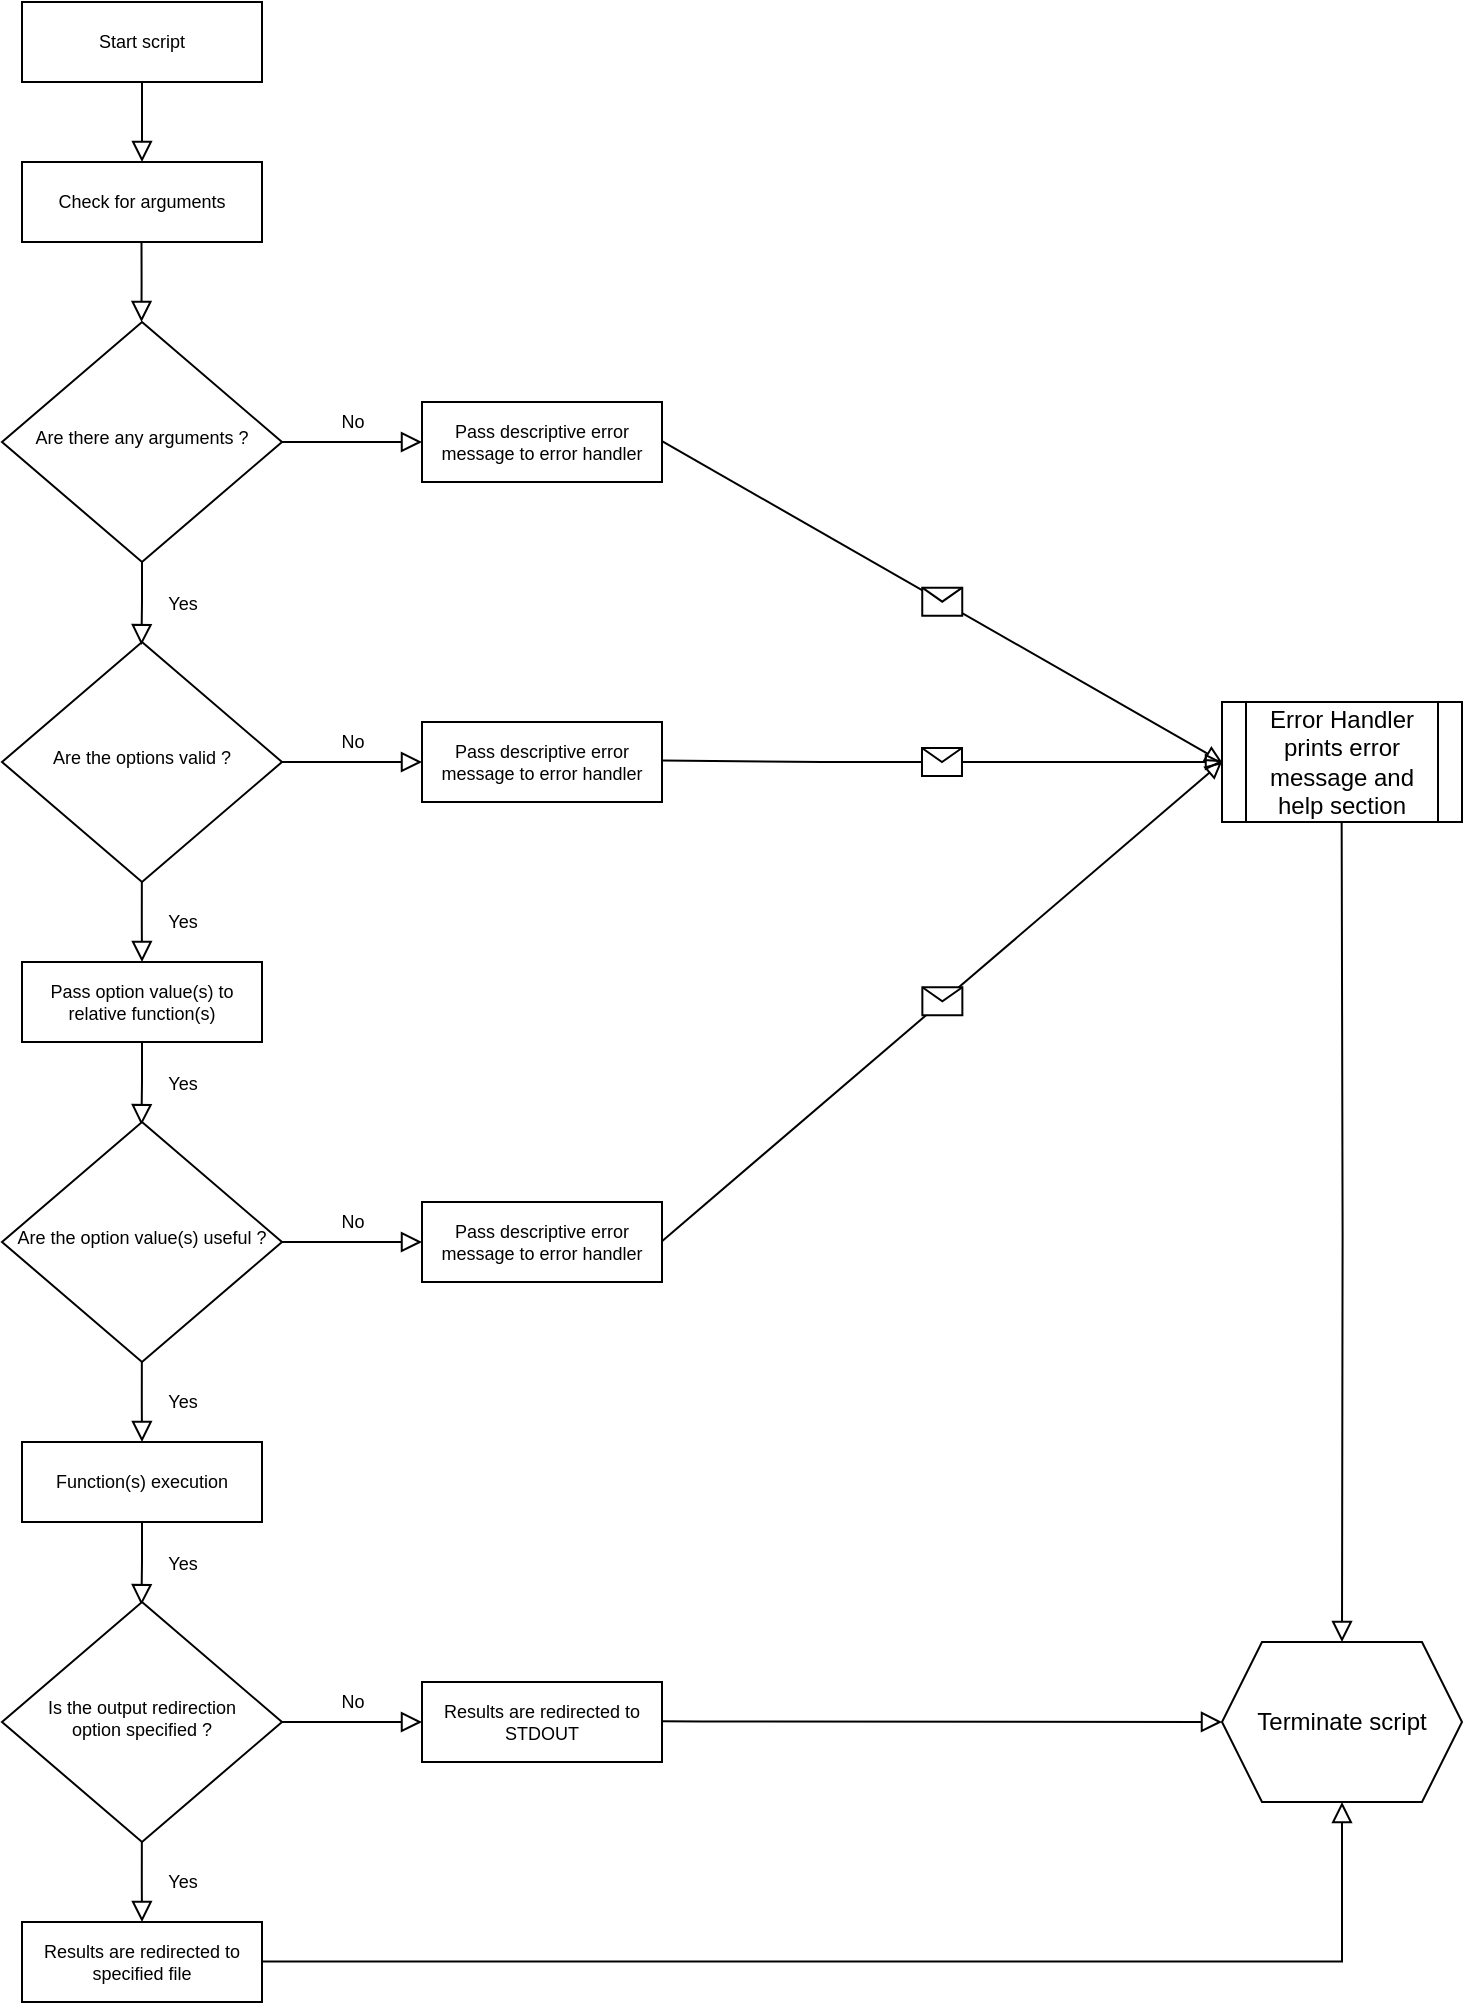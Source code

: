 <mxfile version="22.1.4" type="github">
  <diagram id="C5RBs43oDa-KdzZeNtuy" name="Page-1">
    <mxGraphModel dx="1283" dy="746" grid="1" gridSize="10" guides="1" tooltips="1" connect="1" arrows="1" fold="1" page="1" pageScale="1" pageWidth="827" pageHeight="1169" math="0" shadow="0">
      <root>
        <mxCell id="WIyWlLk6GJQsqaUBKTNV-0" />
        <mxCell id="WIyWlLk6GJQsqaUBKTNV-1" parent="WIyWlLk6GJQsqaUBKTNV-0" />
        <mxCell id="-prXKpCp32HvlWS0eABC-58" value="" style="group" vertex="1" connectable="0" parent="WIyWlLk6GJQsqaUBKTNV-1">
          <mxGeometry x="49" y="85" width="730" height="1000" as="geometry" />
        </mxCell>
        <mxCell id="WIyWlLk6GJQsqaUBKTNV-3" value="Start script" style="rounded=0;whiteSpace=wrap;html=1;fontSize=9;glass=0;strokeWidth=1;shadow=0;" parent="-prXKpCp32HvlWS0eABC-58" vertex="1">
          <mxGeometry x="10" width="120" height="40" as="geometry" />
        </mxCell>
        <mxCell id="WIyWlLk6GJQsqaUBKTNV-6" value="Are there any arguments ?" style="rhombus;whiteSpace=wrap;html=1;shadow=0;fontFamily=Helvetica;fontSize=9;align=center;strokeWidth=1;spacing=6;spacingTop=-4;" parent="-prXKpCp32HvlWS0eABC-58" vertex="1">
          <mxGeometry y="160" width="140" height="120" as="geometry" />
        </mxCell>
        <mxCell id="WIyWlLk6GJQsqaUBKTNV-7" value="Pass descriptive error message to error handler" style="rounded=0;whiteSpace=wrap;html=1;fontSize=9;glass=0;strokeWidth=1;shadow=0;" parent="-prXKpCp32HvlWS0eABC-58" vertex="1">
          <mxGeometry x="210" y="200" width="120" height="40" as="geometry" />
        </mxCell>
        <mxCell id="WIyWlLk6GJQsqaUBKTNV-5" value="No" style="edgeStyle=orthogonalEdgeStyle;rounded=0;html=1;jettySize=auto;orthogonalLoop=1;fontSize=9;endArrow=block;endFill=0;endSize=8;strokeWidth=1;shadow=0;labelBackgroundColor=none;exitX=1;exitY=0.5;exitDx=0;exitDy=0;" parent="-prXKpCp32HvlWS0eABC-58" source="WIyWlLk6GJQsqaUBKTNV-6" target="WIyWlLk6GJQsqaUBKTNV-7" edge="1">
          <mxGeometry y="10" relative="1" as="geometry">
            <mxPoint as="offset" />
            <mxPoint x="140.0" y="227.5" as="sourcePoint" />
          </mxGeometry>
        </mxCell>
        <mxCell id="-prXKpCp32HvlWS0eABC-0" value="Check for arguments" style="rounded=0;whiteSpace=wrap;html=1;fontSize=9;" vertex="1" parent="-prXKpCp32HvlWS0eABC-58">
          <mxGeometry x="10" y="80" width="120" height="40" as="geometry" />
        </mxCell>
        <mxCell id="WIyWlLk6GJQsqaUBKTNV-2" value="" style="rounded=0;html=1;jettySize=auto;orthogonalLoop=1;fontSize=9;endArrow=block;endFill=0;endSize=8;strokeWidth=1;shadow=0;labelBackgroundColor=none;edgeStyle=orthogonalEdgeStyle;entryX=0.5;entryY=0;entryDx=0;entryDy=0;" parent="-prXKpCp32HvlWS0eABC-58" source="WIyWlLk6GJQsqaUBKTNV-3" target="-prXKpCp32HvlWS0eABC-0" edge="1">
          <mxGeometry relative="1" as="geometry">
            <mxPoint x="70" y="100" as="targetPoint" />
          </mxGeometry>
        </mxCell>
        <mxCell id="-prXKpCp32HvlWS0eABC-3" value="" style="rounded=0;html=1;jettySize=auto;orthogonalLoop=1;fontSize=9;endArrow=block;endFill=0;endSize=8;strokeWidth=1;shadow=0;labelBackgroundColor=none;edgeStyle=orthogonalEdgeStyle;entryX=0.5;entryY=0;entryDx=0;entryDy=0;" edge="1" parent="-prXKpCp32HvlWS0eABC-58">
          <mxGeometry relative="1" as="geometry">
            <mxPoint x="69.75" y="120" as="sourcePoint" />
            <mxPoint x="69.75" y="160" as="targetPoint" />
            <Array as="points">
              <mxPoint x="70" y="140" />
              <mxPoint x="70" y="140" />
            </Array>
          </mxGeometry>
        </mxCell>
        <mxCell id="-prXKpCp32HvlWS0eABC-7" value="Pass option value(s) to relative function(s)" style="rounded=0;whiteSpace=wrap;html=1;fontSize=9;glass=0;strokeWidth=1;shadow=0;" vertex="1" parent="-prXKpCp32HvlWS0eABC-58">
          <mxGeometry x="10" y="480" width="120" height="40" as="geometry" />
        </mxCell>
        <mxCell id="-prXKpCp32HvlWS0eABC-8" value="Are the options valid ?" style="rhombus;whiteSpace=wrap;html=1;shadow=0;fontFamily=Helvetica;fontSize=9;align=center;strokeWidth=1;spacing=6;spacingTop=-4;" vertex="1" parent="-prXKpCp32HvlWS0eABC-58">
          <mxGeometry y="320" width="140" height="120" as="geometry" />
        </mxCell>
        <mxCell id="WIyWlLk6GJQsqaUBKTNV-4" value="Yes" style="rounded=0;html=1;jettySize=auto;orthogonalLoop=1;fontSize=9;endArrow=block;endFill=0;endSize=8;strokeWidth=1;shadow=0;labelBackgroundColor=none;edgeStyle=orthogonalEdgeStyle;entryX=0.498;entryY=0.013;entryDx=0;entryDy=0;entryPerimeter=0;" parent="-prXKpCp32HvlWS0eABC-58" source="WIyWlLk6GJQsqaUBKTNV-6" target="-prXKpCp32HvlWS0eABC-8" edge="1">
          <mxGeometry y="20" relative="1" as="geometry">
            <mxPoint as="offset" />
            <mxPoint x="70" y="320" as="targetPoint" />
            <Array as="points">
              <mxPoint x="70" y="300" />
              <mxPoint x="70" y="300" />
            </Array>
          </mxGeometry>
        </mxCell>
        <mxCell id="-prXKpCp32HvlWS0eABC-19" value="No" style="edgeStyle=orthogonalEdgeStyle;rounded=0;html=1;jettySize=auto;orthogonalLoop=1;fontSize=9;endArrow=block;endFill=0;endSize=8;strokeWidth=1;shadow=0;labelBackgroundColor=none;exitX=1;exitY=0.5;exitDx=0;exitDy=0;" edge="1" parent="-prXKpCp32HvlWS0eABC-58" target="-prXKpCp32HvlWS0eABC-20">
          <mxGeometry y="10" relative="1" as="geometry">
            <mxPoint as="offset" />
            <mxPoint x="140" y="380" as="sourcePoint" />
            <Array as="points">
              <mxPoint x="160" y="380" />
              <mxPoint x="160" y="380" />
            </Array>
          </mxGeometry>
        </mxCell>
        <mxCell id="-prXKpCp32HvlWS0eABC-20" value="Pass descriptive error message to error handler" style="rounded=0;whiteSpace=wrap;html=1;fontSize=9;glass=0;strokeWidth=1;shadow=0;" vertex="1" parent="-prXKpCp32HvlWS0eABC-58">
          <mxGeometry x="210" y="360" width="120" height="40" as="geometry" />
        </mxCell>
        <mxCell id="-prXKpCp32HvlWS0eABC-23" value="Yes" style="rounded=0;html=1;jettySize=auto;orthogonalLoop=1;fontSize=9;endArrow=block;endFill=0;endSize=8;strokeWidth=1;shadow=0;labelBackgroundColor=none;edgeStyle=orthogonalEdgeStyle;entryX=0.5;entryY=0;entryDx=0;entryDy=0;" edge="1" parent="-prXKpCp32HvlWS0eABC-58" target="-prXKpCp32HvlWS0eABC-7">
          <mxGeometry y="20" relative="1" as="geometry">
            <mxPoint as="offset" />
            <mxPoint x="69.92" y="440" as="sourcePoint" />
            <mxPoint x="70" y="470" as="targetPoint" />
            <Array as="points">
              <mxPoint x="70" y="461" />
              <mxPoint x="70" y="461" />
            </Array>
          </mxGeometry>
        </mxCell>
        <mxCell id="-prXKpCp32HvlWS0eABC-24" value="Yes" style="rounded=0;html=1;jettySize=auto;orthogonalLoop=1;fontSize=9;endArrow=block;endFill=0;endSize=8;strokeWidth=1;shadow=0;labelBackgroundColor=none;edgeStyle=orthogonalEdgeStyle;entryX=0.498;entryY=0.013;entryDx=0;entryDy=0;entryPerimeter=0;" edge="1" parent="-prXKpCp32HvlWS0eABC-58" target="-prXKpCp32HvlWS0eABC-25">
          <mxGeometry y="20" relative="1" as="geometry">
            <mxPoint as="offset" />
            <mxPoint x="70" y="520" as="sourcePoint" />
            <mxPoint x="70" y="560" as="targetPoint" />
            <Array as="points">
              <mxPoint x="70" y="540" />
              <mxPoint x="70" y="540" />
            </Array>
          </mxGeometry>
        </mxCell>
        <mxCell id="-prXKpCp32HvlWS0eABC-25" value="Are the option value(s) useful ?" style="rhombus;whiteSpace=wrap;html=1;shadow=0;fontFamily=Helvetica;fontSize=9;align=center;strokeWidth=1;spacing=6;spacingTop=-4;" vertex="1" parent="-prXKpCp32HvlWS0eABC-58">
          <mxGeometry y="560" width="140" height="120" as="geometry" />
        </mxCell>
        <mxCell id="-prXKpCp32HvlWS0eABC-26" value="No" style="edgeStyle=orthogonalEdgeStyle;rounded=0;html=1;jettySize=auto;orthogonalLoop=1;fontSize=9;endArrow=block;endFill=0;endSize=8;strokeWidth=1;shadow=0;labelBackgroundColor=none;exitX=1;exitY=0.5;exitDx=0;exitDy=0;" edge="1" parent="-prXKpCp32HvlWS0eABC-58" target="-prXKpCp32HvlWS0eABC-27">
          <mxGeometry y="10" relative="1" as="geometry">
            <mxPoint as="offset" />
            <mxPoint x="140" y="620" as="sourcePoint" />
            <Array as="points">
              <mxPoint x="160" y="620" />
              <mxPoint x="160" y="620" />
            </Array>
          </mxGeometry>
        </mxCell>
        <mxCell id="-prXKpCp32HvlWS0eABC-27" value="Pass descriptive error message to error handler" style="rounded=0;whiteSpace=wrap;html=1;fontSize=9;glass=0;strokeWidth=1;shadow=0;" vertex="1" parent="-prXKpCp32HvlWS0eABC-58">
          <mxGeometry x="210" y="600" width="120" height="40" as="geometry" />
        </mxCell>
        <mxCell id="-prXKpCp32HvlWS0eABC-30" value="Function(s) execution" style="rounded=0;whiteSpace=wrap;html=1;fontSize=9;glass=0;strokeWidth=1;shadow=0;" vertex="1" parent="-prXKpCp32HvlWS0eABC-58">
          <mxGeometry x="10" y="720" width="120" height="40" as="geometry" />
        </mxCell>
        <mxCell id="-prXKpCp32HvlWS0eABC-31" value="Yes" style="rounded=0;html=1;jettySize=auto;orthogonalLoop=1;fontSize=9;endArrow=block;endFill=0;endSize=8;strokeWidth=1;shadow=0;labelBackgroundColor=none;edgeStyle=orthogonalEdgeStyle;entryX=0.5;entryY=0;entryDx=0;entryDy=0;" edge="1" parent="-prXKpCp32HvlWS0eABC-58" target="-prXKpCp32HvlWS0eABC-30">
          <mxGeometry y="20" relative="1" as="geometry">
            <mxPoint as="offset" />
            <mxPoint x="69.92" y="680" as="sourcePoint" />
            <mxPoint x="70" y="710" as="targetPoint" />
            <Array as="points">
              <mxPoint x="70" y="701" />
              <mxPoint x="70" y="701" />
            </Array>
          </mxGeometry>
        </mxCell>
        <mxCell id="-prXKpCp32HvlWS0eABC-36" value="Yes" style="rounded=0;html=1;jettySize=auto;orthogonalLoop=1;fontSize=9;endArrow=block;endFill=0;endSize=8;strokeWidth=1;shadow=0;labelBackgroundColor=none;edgeStyle=orthogonalEdgeStyle;entryX=0.498;entryY=0.013;entryDx=0;entryDy=0;entryPerimeter=0;" edge="1" parent="-prXKpCp32HvlWS0eABC-58" target="-prXKpCp32HvlWS0eABC-37">
          <mxGeometry y="20" relative="1" as="geometry">
            <mxPoint as="offset" />
            <mxPoint x="70" y="760" as="sourcePoint" />
            <mxPoint x="70" y="800" as="targetPoint" />
            <Array as="points">
              <mxPoint x="70" y="780" />
              <mxPoint x="70" y="780" />
            </Array>
          </mxGeometry>
        </mxCell>
        <mxCell id="-prXKpCp32HvlWS0eABC-37" value="Is the output redirection &lt;br&gt;option specified ?" style="rhombus;whiteSpace=wrap;html=1;shadow=0;fontFamily=Helvetica;fontSize=9;align=center;strokeWidth=1;spacing=6;spacingTop=-4;" vertex="1" parent="-prXKpCp32HvlWS0eABC-58">
          <mxGeometry y="800" width="140" height="120" as="geometry" />
        </mxCell>
        <mxCell id="-prXKpCp32HvlWS0eABC-39" value="No" style="edgeStyle=orthogonalEdgeStyle;rounded=0;html=1;jettySize=auto;orthogonalLoop=1;fontSize=9;endArrow=block;endFill=0;endSize=8;strokeWidth=1;shadow=0;labelBackgroundColor=none;exitX=1;exitY=0.5;exitDx=0;exitDy=0;" edge="1" parent="-prXKpCp32HvlWS0eABC-58" target="-prXKpCp32HvlWS0eABC-40">
          <mxGeometry y="10" relative="1" as="geometry">
            <mxPoint as="offset" />
            <mxPoint x="140" y="860" as="sourcePoint" />
            <Array as="points">
              <mxPoint x="160" y="860" />
              <mxPoint x="160" y="860" />
            </Array>
          </mxGeometry>
        </mxCell>
        <mxCell id="-prXKpCp32HvlWS0eABC-40" value="Results are redirected to STDOUT" style="rounded=0;whiteSpace=wrap;html=1;fontSize=9;glass=0;strokeWidth=1;shadow=0;" vertex="1" parent="-prXKpCp32HvlWS0eABC-58">
          <mxGeometry x="210" y="840" width="120" height="40" as="geometry" />
        </mxCell>
        <mxCell id="-prXKpCp32HvlWS0eABC-41" value="Results are redirected to specified file" style="rounded=0;whiteSpace=wrap;html=1;fontSize=9;glass=0;strokeWidth=1;shadow=0;" vertex="1" parent="-prXKpCp32HvlWS0eABC-58">
          <mxGeometry x="10" y="960" width="120" height="40" as="geometry" />
        </mxCell>
        <mxCell id="-prXKpCp32HvlWS0eABC-42" value="Yes" style="rounded=0;html=1;jettySize=auto;orthogonalLoop=1;fontSize=9;endArrow=block;endFill=0;endSize=8;strokeWidth=1;shadow=0;labelBackgroundColor=none;edgeStyle=orthogonalEdgeStyle;entryX=0.5;entryY=0;entryDx=0;entryDy=0;" edge="1" parent="-prXKpCp32HvlWS0eABC-58" target="-prXKpCp32HvlWS0eABC-41">
          <mxGeometry y="20" relative="1" as="geometry">
            <mxPoint as="offset" />
            <mxPoint x="69.92" y="920" as="sourcePoint" />
            <mxPoint x="70" y="950" as="targetPoint" />
            <Array as="points">
              <mxPoint x="70" y="941" />
              <mxPoint x="70" y="941" />
            </Array>
          </mxGeometry>
        </mxCell>
        <mxCell id="-prXKpCp32HvlWS0eABC-44" value="Terminate script" style="shape=hexagon;perimeter=hexagonPerimeter2;whiteSpace=wrap;html=1;fixedSize=1;" vertex="1" parent="-prXKpCp32HvlWS0eABC-58">
          <mxGeometry x="610" y="820" width="120" height="80" as="geometry" />
        </mxCell>
        <mxCell id="-prXKpCp32HvlWS0eABC-45" value="Error Handler&lt;br&gt;prints error message and help section" style="shape=process;whiteSpace=wrap;html=1;backgroundOutline=1;" vertex="1" parent="-prXKpCp32HvlWS0eABC-58">
          <mxGeometry x="610" y="350" width="120" height="60" as="geometry" />
        </mxCell>
        <mxCell id="-prXKpCp32HvlWS0eABC-46" value="" style="edgeStyle=orthogonalEdgeStyle;rounded=0;html=1;jettySize=auto;orthogonalLoop=1;fontSize=9;endArrow=block;endFill=0;endSize=8;strokeWidth=1;shadow=0;labelBackgroundColor=none;exitX=1;exitY=0.5;exitDx=0;exitDy=0;entryX=0;entryY=0.5;entryDx=0;entryDy=0;" edge="1" parent="-prXKpCp32HvlWS0eABC-58" target="-prXKpCp32HvlWS0eABC-44">
          <mxGeometry y="10" relative="1" as="geometry">
            <mxPoint as="offset" />
            <mxPoint x="330" y="859.68" as="sourcePoint" />
            <Array as="points">
              <mxPoint x="350" y="860" />
            </Array>
            <mxPoint x="400" y="859.68" as="targetPoint" />
          </mxGeometry>
        </mxCell>
        <mxCell id="-prXKpCp32HvlWS0eABC-47" value="" style="edgeStyle=orthogonalEdgeStyle;rounded=0;html=1;jettySize=auto;orthogonalLoop=1;fontSize=9;endArrow=block;endFill=0;endSize=8;strokeWidth=1;shadow=0;labelBackgroundColor=none;exitX=1;exitY=0.5;exitDx=0;exitDy=0;entryX=0.5;entryY=1;entryDx=0;entryDy=0;" edge="1" parent="-prXKpCp32HvlWS0eABC-58" target="-prXKpCp32HvlWS0eABC-44">
          <mxGeometry y="10" relative="1" as="geometry">
            <mxPoint as="offset" />
            <mxPoint x="130" y="979.7" as="sourcePoint" />
            <Array as="points">
              <mxPoint x="670" y="980" />
            </Array>
            <mxPoint x="200" y="979.7" as="targetPoint" />
          </mxGeometry>
        </mxCell>
        <mxCell id="-prXKpCp32HvlWS0eABC-49" value="" style="endArrow=block;html=1;rounded=0;entryX=0;entryY=0.5;entryDx=0;entryDy=0;endFill=0;" edge="1" parent="-prXKpCp32HvlWS0eABC-58" target="-prXKpCp32HvlWS0eABC-45">
          <mxGeometry relative="1" as="geometry">
            <mxPoint x="330" y="219.55" as="sourcePoint" />
            <mxPoint x="430" y="219.55" as="targetPoint" />
          </mxGeometry>
        </mxCell>
        <mxCell id="-prXKpCp32HvlWS0eABC-50" value="" style="shape=message;html=1;outlineConnect=0;" vertex="1" parent="-prXKpCp32HvlWS0eABC-49">
          <mxGeometry width="20" height="14" relative="1" as="geometry">
            <mxPoint x="-10" y="-7" as="offset" />
          </mxGeometry>
        </mxCell>
        <mxCell id="-prXKpCp32HvlWS0eABC-51" value="" style="endArrow=block;html=1;rounded=0;endFill=0;entryX=0;entryY=0.5;entryDx=0;entryDy=0;" edge="1" parent="-prXKpCp32HvlWS0eABC-58" target="-prXKpCp32HvlWS0eABC-45">
          <mxGeometry relative="1" as="geometry">
            <mxPoint x="330" y="379.23" as="sourcePoint" />
            <mxPoint x="550" y="380" as="targetPoint" />
            <Array as="points">
              <mxPoint x="410" y="380" />
            </Array>
          </mxGeometry>
        </mxCell>
        <mxCell id="-prXKpCp32HvlWS0eABC-52" value="" style="shape=message;html=1;outlineConnect=0;" vertex="1" parent="-prXKpCp32HvlWS0eABC-51">
          <mxGeometry width="20" height="14" relative="1" as="geometry">
            <mxPoint x="-10" y="-7" as="offset" />
          </mxGeometry>
        </mxCell>
        <mxCell id="-prXKpCp32HvlWS0eABC-54" value="" style="endArrow=block;html=1;rounded=0;entryX=0;entryY=0.5;entryDx=0;entryDy=0;endFill=0;" edge="1" parent="-prXKpCp32HvlWS0eABC-58" target="-prXKpCp32HvlWS0eABC-45">
          <mxGeometry relative="1" as="geometry">
            <mxPoint x="330" y="619.6" as="sourcePoint" />
            <mxPoint x="610" y="620.05" as="targetPoint" />
          </mxGeometry>
        </mxCell>
        <mxCell id="-prXKpCp32HvlWS0eABC-55" value="" style="shape=message;html=1;outlineConnect=0;" vertex="1" parent="-prXKpCp32HvlWS0eABC-54">
          <mxGeometry width="20" height="14" relative="1" as="geometry">
            <mxPoint x="-10" y="-7" as="offset" />
          </mxGeometry>
        </mxCell>
        <mxCell id="-prXKpCp32HvlWS0eABC-57" value="" style="rounded=0;html=1;jettySize=auto;orthogonalLoop=1;fontSize=9;endArrow=block;endFill=0;endSize=8;strokeWidth=1;shadow=0;labelBackgroundColor=none;edgeStyle=orthogonalEdgeStyle;entryX=0.5;entryY=0;entryDx=0;entryDy=0;" edge="1" parent="-prXKpCp32HvlWS0eABC-58" target="-prXKpCp32HvlWS0eABC-44">
          <mxGeometry x="0.001" y="20" relative="1" as="geometry">
            <mxPoint as="offset" />
            <mxPoint x="669.83" y="410" as="sourcePoint" />
            <mxPoint x="669.83" y="452" as="targetPoint" />
            <Array as="points" />
          </mxGeometry>
        </mxCell>
      </root>
    </mxGraphModel>
  </diagram>
</mxfile>
